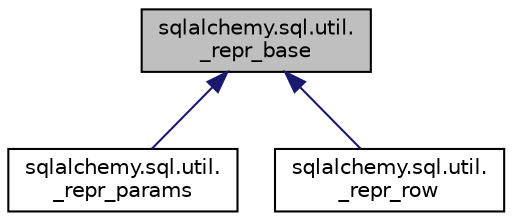 digraph "sqlalchemy.sql.util._repr_base"
{
 // LATEX_PDF_SIZE
  edge [fontname="Helvetica",fontsize="10",labelfontname="Helvetica",labelfontsize="10"];
  node [fontname="Helvetica",fontsize="10",shape=record];
  Node1 [label="sqlalchemy.sql.util.\l_repr_base",height=0.2,width=0.4,color="black", fillcolor="grey75", style="filled", fontcolor="black",tooltip=" "];
  Node1 -> Node2 [dir="back",color="midnightblue",fontsize="10",style="solid",fontname="Helvetica"];
  Node2 [label="sqlalchemy.sql.util.\l_repr_params",height=0.2,width=0.4,color="black", fillcolor="white", style="filled",URL="$classsqlalchemy_1_1sql_1_1util_1_1__repr__params.html",tooltip=" "];
  Node1 -> Node3 [dir="back",color="midnightblue",fontsize="10",style="solid",fontname="Helvetica"];
  Node3 [label="sqlalchemy.sql.util.\l_repr_row",height=0.2,width=0.4,color="black", fillcolor="white", style="filled",URL="$classsqlalchemy_1_1sql_1_1util_1_1__repr__row.html",tooltip=" "];
}
